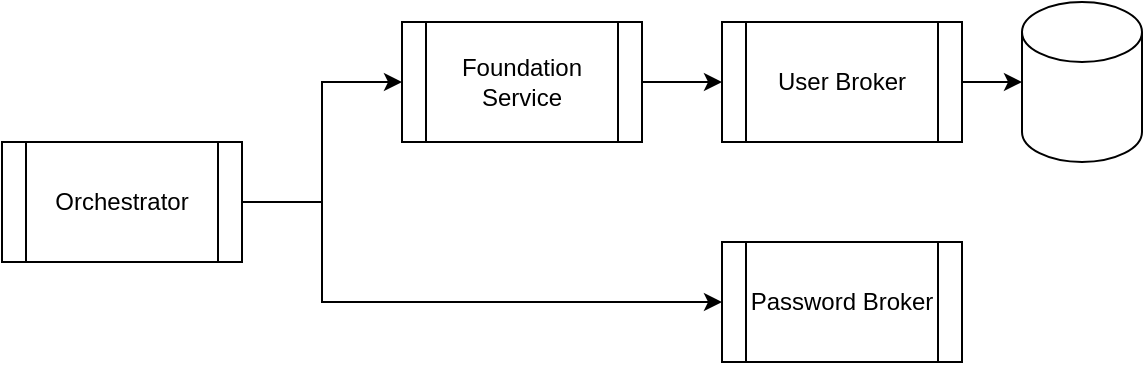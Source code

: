 <mxfile version="15.5.2" type="github">
  <diagram id="YZV39YvzYVO9GJUBDcFP" name="Page-1">
    <mxGraphModel dx="548" dy="563" grid="1" gridSize="10" guides="1" tooltips="1" connect="1" arrows="1" fold="1" page="1" pageScale="1" pageWidth="850" pageHeight="1100" math="0" shadow="0">
      <root>
        <mxCell id="0" />
        <mxCell id="1" parent="0" />
        <mxCell id="ZC-AyXRhmPSGSsGeXLF2-1" value="" style="shape=cylinder3;whiteSpace=wrap;html=1;boundedLbl=1;backgroundOutline=1;size=15;" vertex="1" parent="1">
          <mxGeometry x="670" y="400" width="60" height="80" as="geometry" />
        </mxCell>
        <mxCell id="ZC-AyXRhmPSGSsGeXLF2-9" style="edgeStyle=orthogonalEdgeStyle;rounded=0;orthogonalLoop=1;jettySize=auto;html=1;exitX=1;exitY=0.5;exitDx=0;exitDy=0;entryX=0;entryY=0.5;entryDx=0;entryDy=0;entryPerimeter=0;" edge="1" parent="1" source="ZC-AyXRhmPSGSsGeXLF2-2" target="ZC-AyXRhmPSGSsGeXLF2-1">
          <mxGeometry relative="1" as="geometry" />
        </mxCell>
        <mxCell id="ZC-AyXRhmPSGSsGeXLF2-2" value="User Broker" style="shape=process;whiteSpace=wrap;html=1;backgroundOutline=1;" vertex="1" parent="1">
          <mxGeometry x="520" y="410" width="120" height="60" as="geometry" />
        </mxCell>
        <mxCell id="ZC-AyXRhmPSGSsGeXLF2-8" style="edgeStyle=orthogonalEdgeStyle;rounded=0;orthogonalLoop=1;jettySize=auto;html=1;exitX=1;exitY=0.5;exitDx=0;exitDy=0;entryX=0;entryY=0.5;entryDx=0;entryDy=0;" edge="1" parent="1" source="ZC-AyXRhmPSGSsGeXLF2-3" target="ZC-AyXRhmPSGSsGeXLF2-2">
          <mxGeometry relative="1" as="geometry" />
        </mxCell>
        <mxCell id="ZC-AyXRhmPSGSsGeXLF2-3" value="Foundation Service" style="shape=process;whiteSpace=wrap;html=1;backgroundOutline=1;" vertex="1" parent="1">
          <mxGeometry x="360" y="410" width="120" height="60" as="geometry" />
        </mxCell>
        <mxCell id="ZC-AyXRhmPSGSsGeXLF2-4" value="Password Broker" style="shape=process;whiteSpace=wrap;html=1;backgroundOutline=1;" vertex="1" parent="1">
          <mxGeometry x="520" y="520" width="120" height="60" as="geometry" />
        </mxCell>
        <mxCell id="ZC-AyXRhmPSGSsGeXLF2-6" style="edgeStyle=orthogonalEdgeStyle;rounded=0;orthogonalLoop=1;jettySize=auto;html=1;exitX=1;exitY=0.5;exitDx=0;exitDy=0;entryX=0;entryY=0.5;entryDx=0;entryDy=0;" edge="1" parent="1" source="ZC-AyXRhmPSGSsGeXLF2-5" target="ZC-AyXRhmPSGSsGeXLF2-3">
          <mxGeometry relative="1" as="geometry" />
        </mxCell>
        <mxCell id="ZC-AyXRhmPSGSsGeXLF2-7" style="edgeStyle=orthogonalEdgeStyle;rounded=0;orthogonalLoop=1;jettySize=auto;html=1;exitX=1;exitY=0.5;exitDx=0;exitDy=0;entryX=0;entryY=0.5;entryDx=0;entryDy=0;" edge="1" parent="1" source="ZC-AyXRhmPSGSsGeXLF2-5" target="ZC-AyXRhmPSGSsGeXLF2-4">
          <mxGeometry relative="1" as="geometry">
            <Array as="points">
              <mxPoint x="320" y="500" />
              <mxPoint x="320" y="550" />
            </Array>
          </mxGeometry>
        </mxCell>
        <mxCell id="ZC-AyXRhmPSGSsGeXLF2-5" value="Orchestrator" style="shape=process;whiteSpace=wrap;html=1;backgroundOutline=1;" vertex="1" parent="1">
          <mxGeometry x="160" y="470" width="120" height="60" as="geometry" />
        </mxCell>
      </root>
    </mxGraphModel>
  </diagram>
</mxfile>
